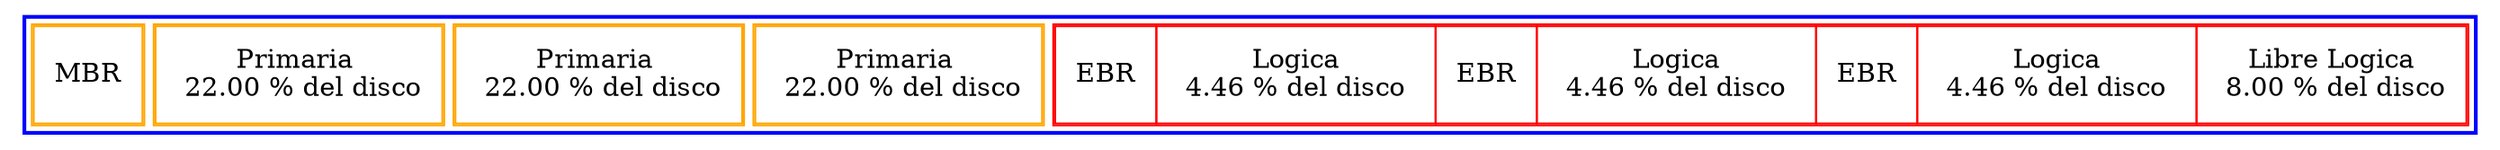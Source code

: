 digraph {
tbl [
shape=plaintext
label=<
<table border='2' cellborder='0' color='blue' cellspacing='1'>
<tr>
<td colspan='1' rowspan='1'>
<table color='orange' border='1' cellborder='1' cellpadding='10' cellspacing='0'>
<tr><td>MBR</td></tr>
</table>
</td>
<td colspan='1' rowspan='1'>
<table color='orange' border='1' cellborder='1' cellpadding='10' cellspacing='0'>
<tr><td>Primaria <br/> 22.00 % del disco</td></tr>
</table>
</td>
<td colspan='1' rowspan='1'>
<table color='orange' border='1' cellborder='1' cellpadding='10' cellspacing='0'>
<tr><td>Primaria <br/> 22.00 % del disco</td></tr>
</table>
</td>
<td colspan='1' rowspan='1'>
<table color='orange' border='1' cellborder='1' cellpadding='10' cellspacing='0'>
<tr><td>Primaria <br/> 22.00 % del disco</td></tr>
</table>
</td>
<td colspan='1' rowspan='1'>
<table color='red' border='1' cellborder='1' cellpadding='10' cellspacing='0'>
<tr>  <td>EBR</td><td> Logica <br/> 4.46 % del disco </td>  <td>EBR</td><td> Logica <br/> 4.46 % del disco </td>  <td>EBR</td><td> Logica <br/> 4.46 % del disco </td> <td> Libre Logica <br/> 8.00 % del disco</td></tr>
</table>
</td>
 </tr>
 </table>
>];
}
